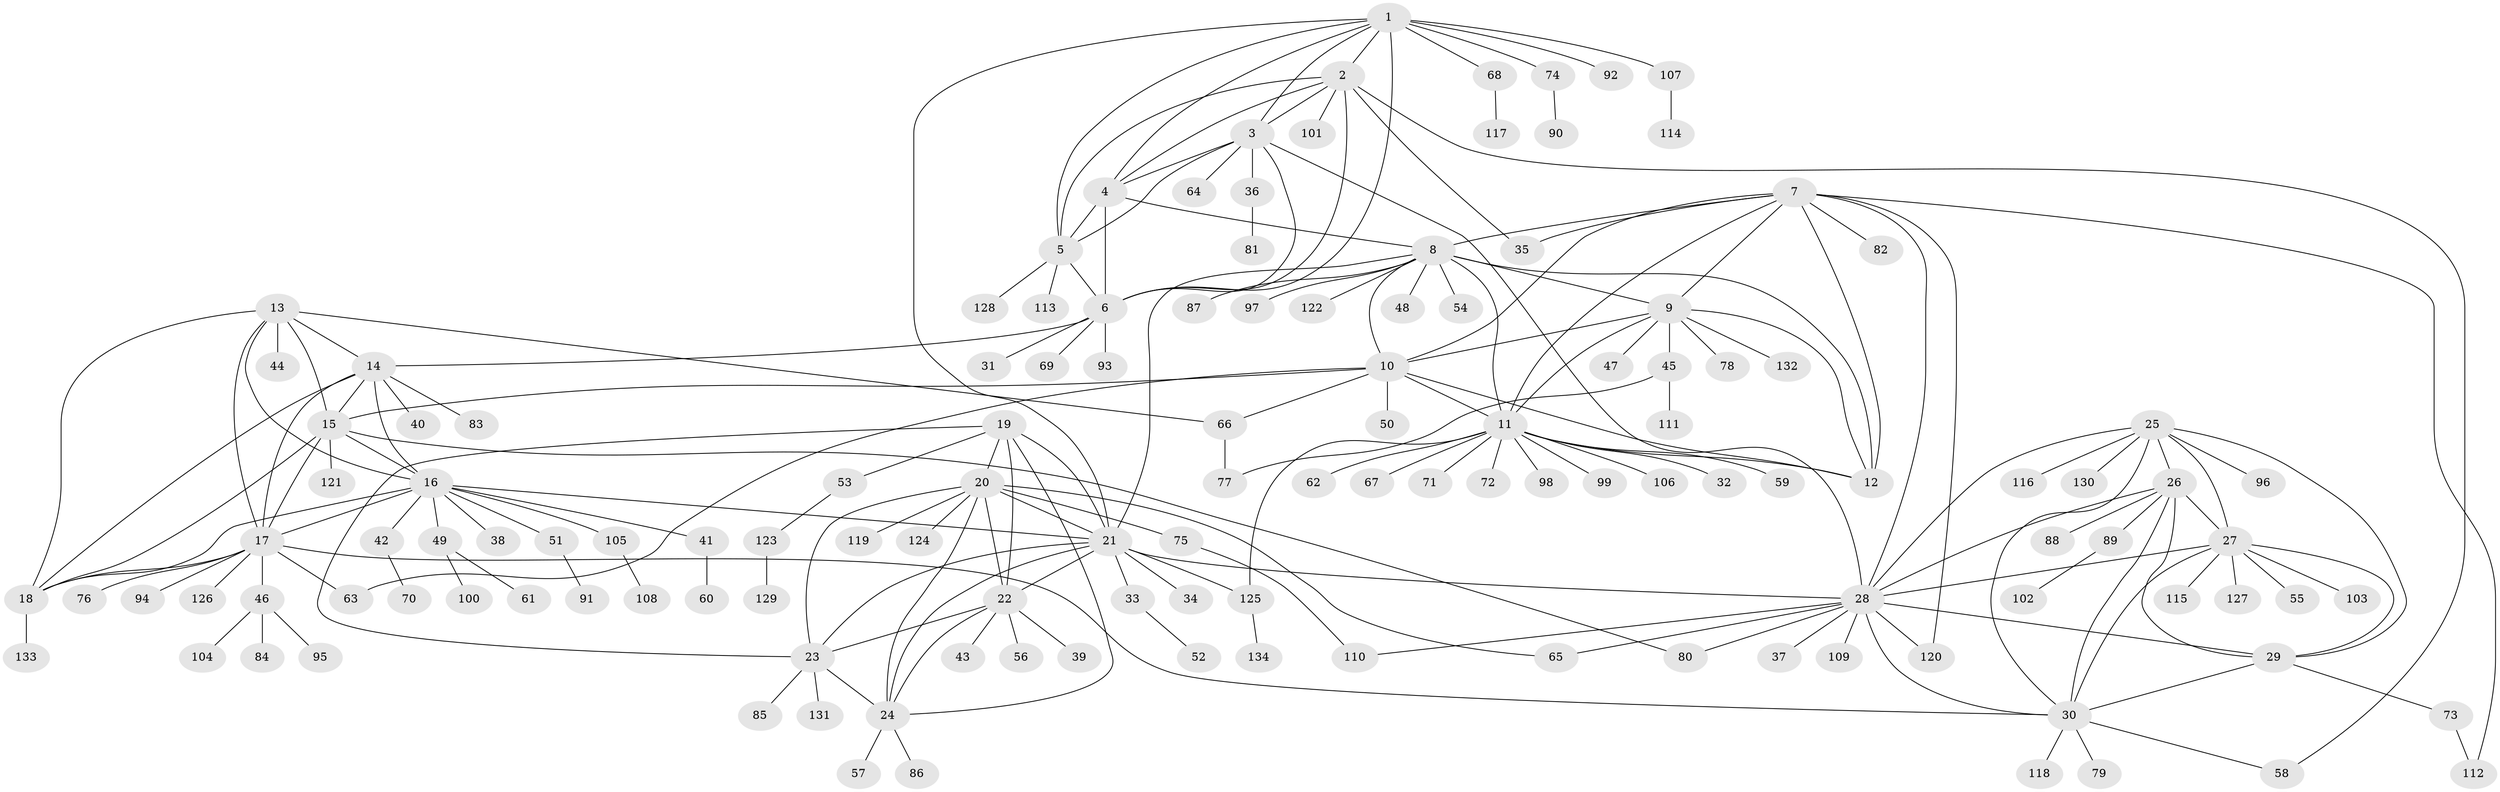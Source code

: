 // Generated by graph-tools (version 1.1) at 2025/50/03/09/25 03:50:42]
// undirected, 134 vertices, 200 edges
graph export_dot {
graph [start="1"]
  node [color=gray90,style=filled];
  1;
  2;
  3;
  4;
  5;
  6;
  7;
  8;
  9;
  10;
  11;
  12;
  13;
  14;
  15;
  16;
  17;
  18;
  19;
  20;
  21;
  22;
  23;
  24;
  25;
  26;
  27;
  28;
  29;
  30;
  31;
  32;
  33;
  34;
  35;
  36;
  37;
  38;
  39;
  40;
  41;
  42;
  43;
  44;
  45;
  46;
  47;
  48;
  49;
  50;
  51;
  52;
  53;
  54;
  55;
  56;
  57;
  58;
  59;
  60;
  61;
  62;
  63;
  64;
  65;
  66;
  67;
  68;
  69;
  70;
  71;
  72;
  73;
  74;
  75;
  76;
  77;
  78;
  79;
  80;
  81;
  82;
  83;
  84;
  85;
  86;
  87;
  88;
  89;
  90;
  91;
  92;
  93;
  94;
  95;
  96;
  97;
  98;
  99;
  100;
  101;
  102;
  103;
  104;
  105;
  106;
  107;
  108;
  109;
  110;
  111;
  112;
  113;
  114;
  115;
  116;
  117;
  118;
  119;
  120;
  121;
  122;
  123;
  124;
  125;
  126;
  127;
  128;
  129;
  130;
  131;
  132;
  133;
  134;
  1 -- 2;
  1 -- 3;
  1 -- 4;
  1 -- 5;
  1 -- 6;
  1 -- 21;
  1 -- 68;
  1 -- 74;
  1 -- 92;
  1 -- 107;
  2 -- 3;
  2 -- 4;
  2 -- 5;
  2 -- 6;
  2 -- 35;
  2 -- 58;
  2 -- 101;
  3 -- 4;
  3 -- 5;
  3 -- 6;
  3 -- 28;
  3 -- 36;
  3 -- 64;
  4 -- 5;
  4 -- 6;
  4 -- 8;
  5 -- 6;
  5 -- 113;
  5 -- 128;
  6 -- 14;
  6 -- 31;
  6 -- 69;
  6 -- 93;
  7 -- 8;
  7 -- 9;
  7 -- 10;
  7 -- 11;
  7 -- 12;
  7 -- 28;
  7 -- 35;
  7 -- 82;
  7 -- 112;
  7 -- 120;
  8 -- 9;
  8 -- 10;
  8 -- 11;
  8 -- 12;
  8 -- 21;
  8 -- 48;
  8 -- 54;
  8 -- 87;
  8 -- 97;
  8 -- 122;
  9 -- 10;
  9 -- 11;
  9 -- 12;
  9 -- 45;
  9 -- 47;
  9 -- 78;
  9 -- 132;
  10 -- 11;
  10 -- 12;
  10 -- 15;
  10 -- 50;
  10 -- 63;
  10 -- 66;
  11 -- 12;
  11 -- 32;
  11 -- 59;
  11 -- 62;
  11 -- 67;
  11 -- 71;
  11 -- 72;
  11 -- 98;
  11 -- 99;
  11 -- 106;
  11 -- 125;
  13 -- 14;
  13 -- 15;
  13 -- 16;
  13 -- 17;
  13 -- 18;
  13 -- 44;
  13 -- 66;
  14 -- 15;
  14 -- 16;
  14 -- 17;
  14 -- 18;
  14 -- 40;
  14 -- 83;
  15 -- 16;
  15 -- 17;
  15 -- 18;
  15 -- 80;
  15 -- 121;
  16 -- 17;
  16 -- 18;
  16 -- 21;
  16 -- 38;
  16 -- 41;
  16 -- 42;
  16 -- 49;
  16 -- 51;
  16 -- 105;
  17 -- 18;
  17 -- 30;
  17 -- 46;
  17 -- 63;
  17 -- 76;
  17 -- 94;
  17 -- 126;
  18 -- 133;
  19 -- 20;
  19 -- 21;
  19 -- 22;
  19 -- 23;
  19 -- 24;
  19 -- 53;
  20 -- 21;
  20 -- 22;
  20 -- 23;
  20 -- 24;
  20 -- 65;
  20 -- 75;
  20 -- 119;
  20 -- 124;
  21 -- 22;
  21 -- 23;
  21 -- 24;
  21 -- 28;
  21 -- 33;
  21 -- 34;
  21 -- 125;
  22 -- 23;
  22 -- 24;
  22 -- 39;
  22 -- 43;
  22 -- 56;
  23 -- 24;
  23 -- 85;
  23 -- 131;
  24 -- 57;
  24 -- 86;
  25 -- 26;
  25 -- 27;
  25 -- 28;
  25 -- 29;
  25 -- 30;
  25 -- 96;
  25 -- 116;
  25 -- 130;
  26 -- 27;
  26 -- 28;
  26 -- 29;
  26 -- 30;
  26 -- 88;
  26 -- 89;
  27 -- 28;
  27 -- 29;
  27 -- 30;
  27 -- 55;
  27 -- 103;
  27 -- 115;
  27 -- 127;
  28 -- 29;
  28 -- 30;
  28 -- 37;
  28 -- 65;
  28 -- 80;
  28 -- 109;
  28 -- 110;
  28 -- 120;
  29 -- 30;
  29 -- 73;
  30 -- 58;
  30 -- 79;
  30 -- 118;
  33 -- 52;
  36 -- 81;
  41 -- 60;
  42 -- 70;
  45 -- 77;
  45 -- 111;
  46 -- 84;
  46 -- 95;
  46 -- 104;
  49 -- 61;
  49 -- 100;
  51 -- 91;
  53 -- 123;
  66 -- 77;
  68 -- 117;
  73 -- 112;
  74 -- 90;
  75 -- 110;
  89 -- 102;
  105 -- 108;
  107 -- 114;
  123 -- 129;
  125 -- 134;
}
